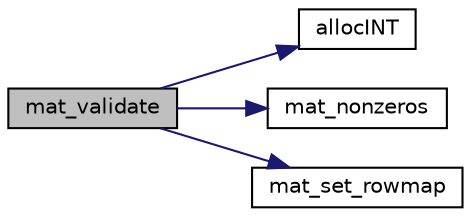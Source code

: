 digraph "mat_validate"
{
  edge [fontname="Helvetica",fontsize="10",labelfontname="Helvetica",labelfontsize="10"];
  node [fontname="Helvetica",fontsize="10",shape=record];
  rankdir="LR";
  Node2765 [label="mat_validate",height=0.2,width=0.4,color="black", fillcolor="grey75", style="filled", fontcolor="black"];
  Node2765 -> Node2766 [color="midnightblue",fontsize="10",style="solid",fontname="Helvetica"];
  Node2766 [label="allocINT",height=0.2,width=0.4,color="black", fillcolor="white", style="filled",URL="$d9/d18/lp__utils_8c.html#a2081b8e14a0691b7e3931fa280ad9e63"];
  Node2765 -> Node2767 [color="midnightblue",fontsize="10",style="solid",fontname="Helvetica"];
  Node2767 [label="mat_nonzeros",height=0.2,width=0.4,color="black", fillcolor="white", style="filled",URL="$dc/d9a/lp__matrix_8c.html#a9430c42ed7853fd8dd6463ed7165f243"];
  Node2765 -> Node2768 [color="midnightblue",fontsize="10",style="solid",fontname="Helvetica"];
  Node2768 [label="mat_set_rowmap",height=0.2,width=0.4,color="black", fillcolor="white", style="filled",URL="$dc/d9a/lp__matrix_8c.html#a11d446e1461f23530cf5dc5b8e0a3b6a"];
}
